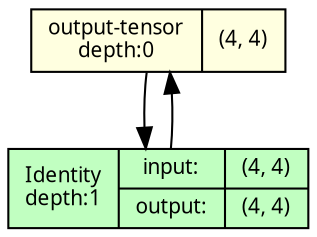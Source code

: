 strict digraph IdentityModel {
	graph [ordering=in size="12.0,12.0"]
	node [align=left fontname="Linux libertine" fontsize=10 height=0.2 ranksep=0.1 shape=record style=filled]
	edge [fontsize=10]
	0 [label="input-tensor&#92;ndepth:0|(4, 4)" fillcolor=lightyellow]
	0 [label="input-tensor&#92;ndepth:0|(4, 4)" fillcolor=lightyellow]
	1 [label="Identity&#92;ndepth:1|{input:|output:}|{(4, 4)|(4, 4)}" fillcolor=darkseagreen1]
	0 [label="output-tensor&#92;ndepth:0|(4, 4)" fillcolor=lightyellow]
	0 -> 1
	1 -> 0
}
